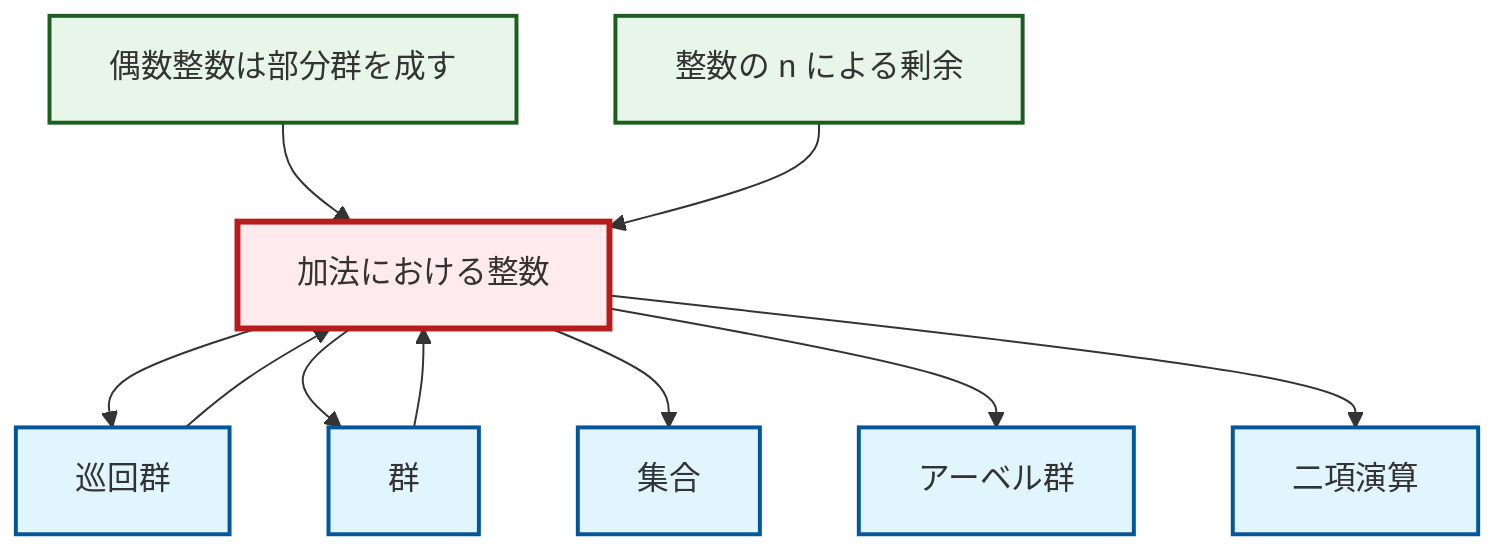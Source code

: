 graph TD
    classDef definition fill:#e1f5fe,stroke:#01579b,stroke-width:2px
    classDef theorem fill:#f3e5f5,stroke:#4a148c,stroke-width:2px
    classDef axiom fill:#fff3e0,stroke:#e65100,stroke-width:2px
    classDef example fill:#e8f5e9,stroke:#1b5e20,stroke-width:2px
    classDef current fill:#ffebee,stroke:#b71c1c,stroke-width:3px
    ex-quotient-integers-mod-n["整数の n による剰余"]:::example
    def-abelian-group["アーベル群"]:::definition
    ex-even-integers-subgroup["偶数整数は部分群を成す"]:::example
    def-set["集合"]:::definition
    def-cyclic-group["巡回群"]:::definition
    def-group["群"]:::definition
    ex-integers-addition["加法における整数"]:::example
    def-binary-operation["二項演算"]:::definition
    ex-even-integers-subgroup --> ex-integers-addition
    ex-integers-addition --> def-cyclic-group
    ex-integers-addition --> def-group
    ex-integers-addition --> def-set
    ex-integers-addition --> def-abelian-group
    def-group --> ex-integers-addition
    def-cyclic-group --> ex-integers-addition
    ex-integers-addition --> def-binary-operation
    ex-quotient-integers-mod-n --> ex-integers-addition
    class ex-integers-addition current